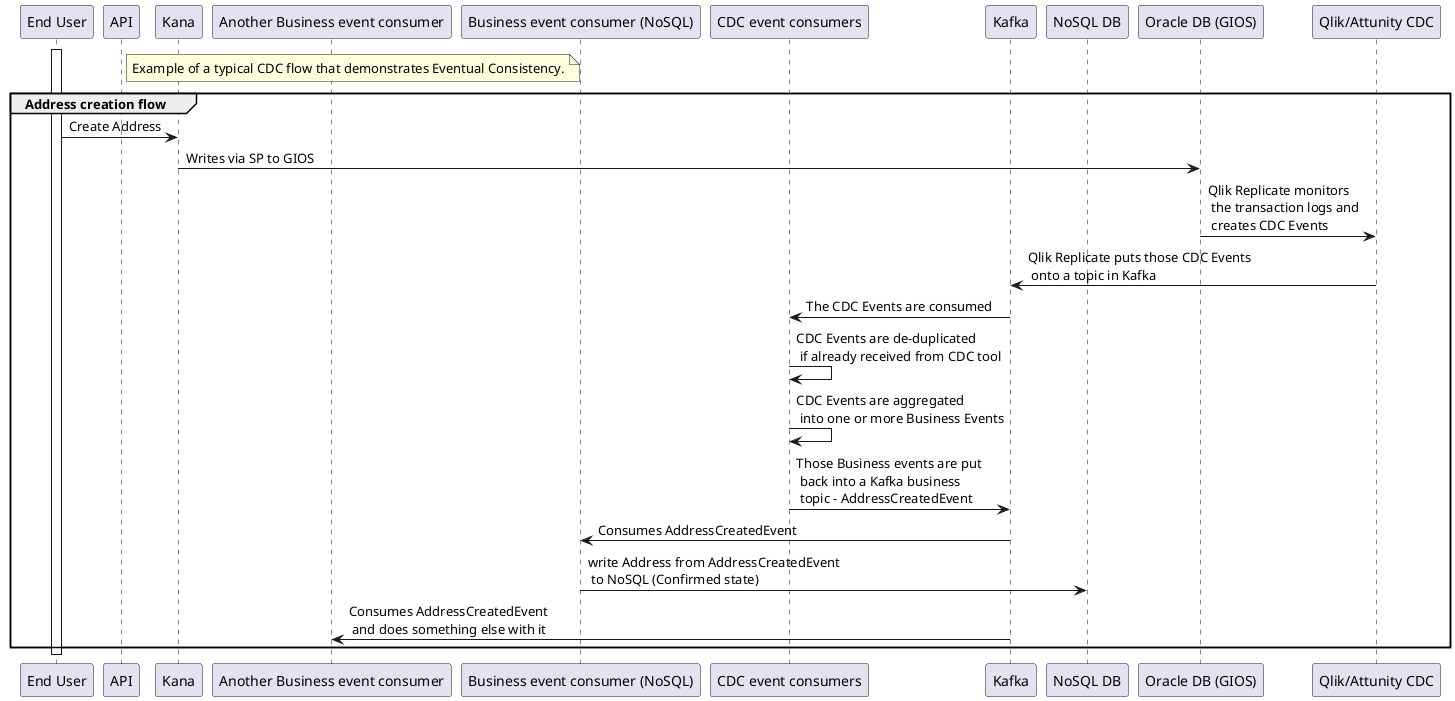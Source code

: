 @startuml
'skinparam handwritten true
skinparam defaultFontName MV Boli
participant "End User" as EndUser
participant "API" as API
participant "Kana" as Kana
participant "Another Business event consumer" as BUS_CONSUMER_GIOS
participant "Business event consumer (NoSQL)" as BUS_CONSUMER_NOSQL
participant "CDC event consumers" as CDC_CONSUMER
participant "Kafka" as Kafka
participant "NoSQL DB" as NOSQL
participant "Oracle DB (GIOS)" as GIOS
participant "Qlik/Attunity CDC" as CDC

note right of API
Example of a typical CDC flow that demonstrates Eventual Consistency.
end note

activate EndUser
group Address creation flow

EndUser -> Kana: Create Address
Kana -> GIOS: Writes via SP to GIOS
GIOS -> CDC: Qlik Replicate monitors\n the transaction logs and\n creates CDC Events
CDC -> Kafka: Qlik Replicate puts those CDC Events\n onto a topic in Kafka
Kafka -> CDC_CONSUMER: The CDC Events are consumed
CDC_CONSUMER -> CDC_CONSUMER: CDC Events are de-duplicated\n if already received from CDC tool
CDC_CONSUMER -> CDC_CONSUMER: CDC Events are aggregated\n into one or more Business Events
CDC_CONSUMER -> Kafka: Those Business events are put\n back into a Kafka business\n topic - AddressCreatedEvent
Kafka -> BUS_CONSUMER_NOSQL: Consumes AddressCreatedEvent
BUS_CONSUMER_NOSQL -> NOSQL: write Address from AddressCreatedEvent\n to NoSQL (Confirmed state)
Kafka -> BUS_CONSUMER_GIOS: Consumes AddressCreatedEvent \n and does something else with it
end


deactivate EndUser


@enduml
